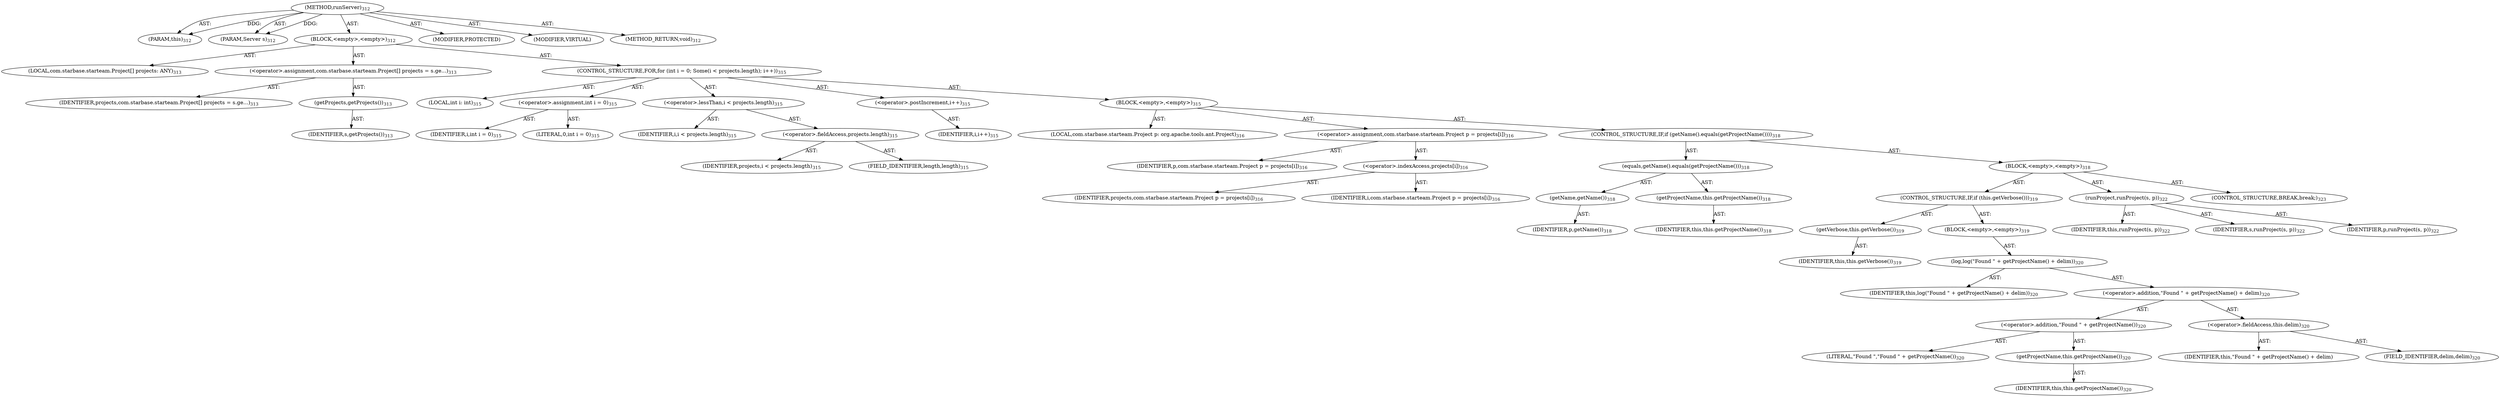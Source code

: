 digraph "runServer" {  
"111669149700" [label = <(METHOD,runServer)<SUB>312</SUB>> ]
"115964116995" [label = <(PARAM,this)<SUB>312</SUB>> ]
"115964117019" [label = <(PARAM,Server s)<SUB>312</SUB>> ]
"25769803787" [label = <(BLOCK,&lt;empty&gt;,&lt;empty&gt;)<SUB>312</SUB>> ]
"94489280517" [label = <(LOCAL,com.starbase.starteam.Project[] projects: ANY)<SUB>313</SUB>> ]
"30064771145" [label = <(&lt;operator&gt;.assignment,com.starbase.starteam.Project[] projects = s.ge...)<SUB>313</SUB>> ]
"68719476844" [label = <(IDENTIFIER,projects,com.starbase.starteam.Project[] projects = s.ge...)<SUB>313</SUB>> ]
"30064771146" [label = <(getProjects,getProjects())<SUB>313</SUB>> ]
"68719476845" [label = <(IDENTIFIER,s,getProjects())<SUB>313</SUB>> ]
"47244640261" [label = <(CONTROL_STRUCTURE,FOR,for (int i = 0; Some(i &lt; projects.length); i++))<SUB>315</SUB>> ]
"94489280518" [label = <(LOCAL,int i: int)<SUB>315</SUB>> ]
"30064771147" [label = <(&lt;operator&gt;.assignment,int i = 0)<SUB>315</SUB>> ]
"68719476846" [label = <(IDENTIFIER,i,int i = 0)<SUB>315</SUB>> ]
"90194313239" [label = <(LITERAL,0,int i = 0)<SUB>315</SUB>> ]
"30064771148" [label = <(&lt;operator&gt;.lessThan,i &lt; projects.length)<SUB>315</SUB>> ]
"68719476847" [label = <(IDENTIFIER,i,i &lt; projects.length)<SUB>315</SUB>> ]
"30064771149" [label = <(&lt;operator&gt;.fieldAccess,projects.length)<SUB>315</SUB>> ]
"68719476848" [label = <(IDENTIFIER,projects,i &lt; projects.length)<SUB>315</SUB>> ]
"55834574850" [label = <(FIELD_IDENTIFIER,length,length)<SUB>315</SUB>> ]
"30064771150" [label = <(&lt;operator&gt;.postIncrement,i++)<SUB>315</SUB>> ]
"68719476849" [label = <(IDENTIFIER,i,i++)<SUB>315</SUB>> ]
"25769803788" [label = <(BLOCK,&lt;empty&gt;,&lt;empty&gt;)<SUB>315</SUB>> ]
"94489280519" [label = <(LOCAL,com.starbase.starteam.Project p: org.apache.tools.ant.Project)<SUB>316</SUB>> ]
"30064771151" [label = <(&lt;operator&gt;.assignment,com.starbase.starteam.Project p = projects[i])<SUB>316</SUB>> ]
"68719476850" [label = <(IDENTIFIER,p,com.starbase.starteam.Project p = projects[i])<SUB>316</SUB>> ]
"30064771152" [label = <(&lt;operator&gt;.indexAccess,projects[i])<SUB>316</SUB>> ]
"68719476851" [label = <(IDENTIFIER,projects,com.starbase.starteam.Project p = projects[i])<SUB>316</SUB>> ]
"68719476852" [label = <(IDENTIFIER,i,com.starbase.starteam.Project p = projects[i])<SUB>316</SUB>> ]
"47244640262" [label = <(CONTROL_STRUCTURE,IF,if (getName().equals(getProjectName())))<SUB>318</SUB>> ]
"30064771153" [label = <(equals,getName().equals(getProjectName()))<SUB>318</SUB>> ]
"30064771154" [label = <(getName,getName())<SUB>318</SUB>> ]
"68719476853" [label = <(IDENTIFIER,p,getName())<SUB>318</SUB>> ]
"30064771155" [label = <(getProjectName,this.getProjectName())<SUB>318</SUB>> ]
"68719476759" [label = <(IDENTIFIER,this,this.getProjectName())<SUB>318</SUB>> ]
"25769803789" [label = <(BLOCK,&lt;empty&gt;,&lt;empty&gt;)<SUB>318</SUB>> ]
"47244640263" [label = <(CONTROL_STRUCTURE,IF,if (this.getVerbose()))<SUB>319</SUB>> ]
"30064771156" [label = <(getVerbose,this.getVerbose())<SUB>319</SUB>> ]
"68719476760" [label = <(IDENTIFIER,this,this.getVerbose())<SUB>319</SUB>> ]
"25769803790" [label = <(BLOCK,&lt;empty&gt;,&lt;empty&gt;)<SUB>319</SUB>> ]
"30064771157" [label = <(log,log(&quot;Found &quot; + getProjectName() + delim))<SUB>320</SUB>> ]
"68719476762" [label = <(IDENTIFIER,this,log(&quot;Found &quot; + getProjectName() + delim))<SUB>320</SUB>> ]
"30064771158" [label = <(&lt;operator&gt;.addition,&quot;Found &quot; + getProjectName() + delim)<SUB>320</SUB>> ]
"30064771159" [label = <(&lt;operator&gt;.addition,&quot;Found &quot; + getProjectName())<SUB>320</SUB>> ]
"90194313240" [label = <(LITERAL,&quot;Found &quot;,&quot;Found &quot; + getProjectName())<SUB>320</SUB>> ]
"30064771160" [label = <(getProjectName,this.getProjectName())<SUB>320</SUB>> ]
"68719476761" [label = <(IDENTIFIER,this,this.getProjectName())<SUB>320</SUB>> ]
"30064771161" [label = <(&lt;operator&gt;.fieldAccess,this.delim)<SUB>320</SUB>> ]
"68719476854" [label = <(IDENTIFIER,this,&quot;Found &quot; + getProjectName() + delim)> ]
"55834574851" [label = <(FIELD_IDENTIFIER,delim,delim)<SUB>320</SUB>> ]
"30064771162" [label = <(runProject,runProject(s, p))<SUB>322</SUB>> ]
"68719476763" [label = <(IDENTIFIER,this,runProject(s, p))<SUB>322</SUB>> ]
"68719476855" [label = <(IDENTIFIER,s,runProject(s, p))<SUB>322</SUB>> ]
"68719476856" [label = <(IDENTIFIER,p,runProject(s, p))<SUB>322</SUB>> ]
"47244640264" [label = <(CONTROL_STRUCTURE,BREAK,break;)<SUB>323</SUB>> ]
"133143986207" [label = <(MODIFIER,PROTECTED)> ]
"133143986208" [label = <(MODIFIER,VIRTUAL)> ]
"128849018884" [label = <(METHOD_RETURN,void)<SUB>312</SUB>> ]
  "111669149700" -> "115964116995"  [ label = "AST: "] 
  "111669149700" -> "115964117019"  [ label = "AST: "] 
  "111669149700" -> "25769803787"  [ label = "AST: "] 
  "111669149700" -> "133143986207"  [ label = "AST: "] 
  "111669149700" -> "133143986208"  [ label = "AST: "] 
  "111669149700" -> "128849018884"  [ label = "AST: "] 
  "25769803787" -> "94489280517"  [ label = "AST: "] 
  "25769803787" -> "30064771145"  [ label = "AST: "] 
  "25769803787" -> "47244640261"  [ label = "AST: "] 
  "30064771145" -> "68719476844"  [ label = "AST: "] 
  "30064771145" -> "30064771146"  [ label = "AST: "] 
  "30064771146" -> "68719476845"  [ label = "AST: "] 
  "47244640261" -> "94489280518"  [ label = "AST: "] 
  "47244640261" -> "30064771147"  [ label = "AST: "] 
  "47244640261" -> "30064771148"  [ label = "AST: "] 
  "47244640261" -> "30064771150"  [ label = "AST: "] 
  "47244640261" -> "25769803788"  [ label = "AST: "] 
  "30064771147" -> "68719476846"  [ label = "AST: "] 
  "30064771147" -> "90194313239"  [ label = "AST: "] 
  "30064771148" -> "68719476847"  [ label = "AST: "] 
  "30064771148" -> "30064771149"  [ label = "AST: "] 
  "30064771149" -> "68719476848"  [ label = "AST: "] 
  "30064771149" -> "55834574850"  [ label = "AST: "] 
  "30064771150" -> "68719476849"  [ label = "AST: "] 
  "25769803788" -> "94489280519"  [ label = "AST: "] 
  "25769803788" -> "30064771151"  [ label = "AST: "] 
  "25769803788" -> "47244640262"  [ label = "AST: "] 
  "30064771151" -> "68719476850"  [ label = "AST: "] 
  "30064771151" -> "30064771152"  [ label = "AST: "] 
  "30064771152" -> "68719476851"  [ label = "AST: "] 
  "30064771152" -> "68719476852"  [ label = "AST: "] 
  "47244640262" -> "30064771153"  [ label = "AST: "] 
  "47244640262" -> "25769803789"  [ label = "AST: "] 
  "30064771153" -> "30064771154"  [ label = "AST: "] 
  "30064771153" -> "30064771155"  [ label = "AST: "] 
  "30064771154" -> "68719476853"  [ label = "AST: "] 
  "30064771155" -> "68719476759"  [ label = "AST: "] 
  "25769803789" -> "47244640263"  [ label = "AST: "] 
  "25769803789" -> "30064771162"  [ label = "AST: "] 
  "25769803789" -> "47244640264"  [ label = "AST: "] 
  "47244640263" -> "30064771156"  [ label = "AST: "] 
  "47244640263" -> "25769803790"  [ label = "AST: "] 
  "30064771156" -> "68719476760"  [ label = "AST: "] 
  "25769803790" -> "30064771157"  [ label = "AST: "] 
  "30064771157" -> "68719476762"  [ label = "AST: "] 
  "30064771157" -> "30064771158"  [ label = "AST: "] 
  "30064771158" -> "30064771159"  [ label = "AST: "] 
  "30064771158" -> "30064771161"  [ label = "AST: "] 
  "30064771159" -> "90194313240"  [ label = "AST: "] 
  "30064771159" -> "30064771160"  [ label = "AST: "] 
  "30064771160" -> "68719476761"  [ label = "AST: "] 
  "30064771161" -> "68719476854"  [ label = "AST: "] 
  "30064771161" -> "55834574851"  [ label = "AST: "] 
  "30064771162" -> "68719476763"  [ label = "AST: "] 
  "30064771162" -> "68719476855"  [ label = "AST: "] 
  "30064771162" -> "68719476856"  [ label = "AST: "] 
  "111669149700" -> "115964116995"  [ label = "DDG: "] 
  "111669149700" -> "115964117019"  [ label = "DDG: "] 
}
